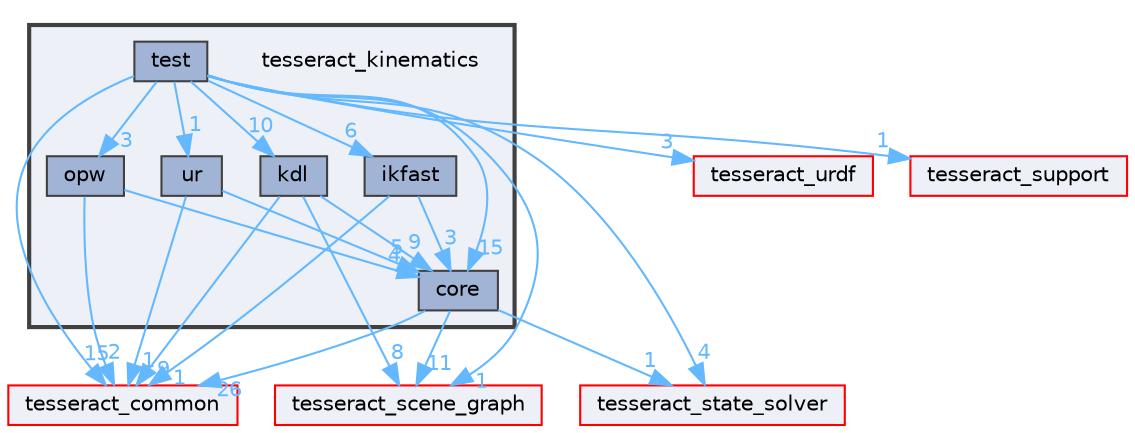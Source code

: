 digraph "tesseract_kinematics"
{
 // LATEX_PDF_SIZE
  bgcolor="transparent";
  edge [fontname=Helvetica,fontsize=10,labelfontname=Helvetica,labelfontsize=10];
  node [fontname=Helvetica,fontsize=10,shape=box,height=0.2,width=0.4];
  compound=true
  subgraph clusterdir_294055a49f38394d49b8311f78ecb93d {
    graph [ bgcolor="#edf0f7", pencolor="grey25", label="", fontname=Helvetica,fontsize=10 style="filled,bold", URL="dir_294055a49f38394d49b8311f78ecb93d.html",tooltip=""]
    dir_294055a49f38394d49b8311f78ecb93d [shape=plaintext, label="tesseract_kinematics"];
  dir_c514f902ec1d4c8561ea53d834486b22 [label="core", fillcolor="#a2b4d6", color="grey25", style="filled", URL="dir_c514f902ec1d4c8561ea53d834486b22.html",tooltip=""];
  dir_5dae7b83fff15051c20dd2ca07684918 [label="ikfast", fillcolor="#a2b4d6", color="grey25", style="filled", URL="dir_5dae7b83fff15051c20dd2ca07684918.html",tooltip=""];
  dir_ee8bb2d13bac4e23e873d6dd1226b70c [label="kdl", fillcolor="#a2b4d6", color="grey25", style="filled", URL="dir_ee8bb2d13bac4e23e873d6dd1226b70c.html",tooltip=""];
  dir_a43fb9b72f9160a89db78aa24f284791 [label="opw", fillcolor="#a2b4d6", color="grey25", style="filled", URL="dir_a43fb9b72f9160a89db78aa24f284791.html",tooltip=""];
  dir_46f537e945f8f3a3813a9c0d19f25c71 [label="test", fillcolor="#a2b4d6", color="grey25", style="filled", URL="dir_46f537e945f8f3a3813a9c0d19f25c71.html",tooltip=""];
  dir_f715cf4b462734036193cf25e89156dd [label="ur", fillcolor="#a2b4d6", color="grey25", style="filled", URL="dir_f715cf4b462734036193cf25e89156dd.html",tooltip=""];
  }
  dir_80ecf6fe8b2ccd2d6af6fe314205f076 [label="tesseract_scene_graph", fillcolor="#edf0f7", color="red", style="filled", URL="dir_80ecf6fe8b2ccd2d6af6fe314205f076.html",tooltip=""];
  dir_8430b83f3af685b4c96d298a32e9aa37 [label="tesseract_common", fillcolor="#edf0f7", color="red", style="filled", URL="dir_8430b83f3af685b4c96d298a32e9aa37.html",tooltip=""];
  dir_f9fd38abb6852090848a9f28804f693c [label="tesseract_state_solver", fillcolor="#edf0f7", color="red", style="filled", URL="dir_f9fd38abb6852090848a9f28804f693c.html",tooltip=""];
  dir_73dd8f3c3376cfb32596795362fe062b [label="tesseract_urdf", fillcolor="#edf0f7", color="red", style="filled", URL="dir_73dd8f3c3376cfb32596795362fe062b.html",tooltip=""];
  dir_da909b66eb41dea5cfc6351b8c562363 [label="tesseract_support", fillcolor="#edf0f7", color="red", style="filled", URL="dir_da909b66eb41dea5cfc6351b8c562363.html",tooltip=""];
  dir_c514f902ec1d4c8561ea53d834486b22->dir_8430b83f3af685b4c96d298a32e9aa37 [headlabel="26", labeldistance=1.5 headhref="dir_000009_000075.html" color="steelblue1" fontcolor="steelblue1"];
  dir_c514f902ec1d4c8561ea53d834486b22->dir_80ecf6fe8b2ccd2d6af6fe314205f076 [headlabel="11", labeldistance=1.5 headhref="dir_000009_000087.html" color="steelblue1" fontcolor="steelblue1"];
  dir_c514f902ec1d4c8561ea53d834486b22->dir_f9fd38abb6852090848a9f28804f693c [headlabel="1", labeldistance=1.5 headhref="dir_000009_000091.html" color="steelblue1" fontcolor="steelblue1"];
  dir_5dae7b83fff15051c20dd2ca07684918->dir_c514f902ec1d4c8561ea53d834486b22 [headlabel="3", labeldistance=1.5 headhref="dir_000022_000009.html" color="steelblue1" fontcolor="steelblue1"];
  dir_5dae7b83fff15051c20dd2ca07684918->dir_8430b83f3af685b4c96d298a32e9aa37 [headlabel="1", labeldistance=1.5 headhref="dir_000022_000075.html" color="steelblue1" fontcolor="steelblue1"];
  dir_ee8bb2d13bac4e23e873d6dd1226b70c->dir_c514f902ec1d4c8561ea53d834486b22 [headlabel="9", labeldistance=1.5 headhref="dir_000045_000009.html" color="steelblue1" fontcolor="steelblue1"];
  dir_ee8bb2d13bac4e23e873d6dd1226b70c->dir_8430b83f3af685b4c96d298a32e9aa37 [headlabel="9", labeldistance=1.5 headhref="dir_000045_000075.html" color="steelblue1" fontcolor="steelblue1"];
  dir_ee8bb2d13bac4e23e873d6dd1226b70c->dir_80ecf6fe8b2ccd2d6af6fe314205f076 [headlabel="8", labeldistance=1.5 headhref="dir_000045_000087.html" color="steelblue1" fontcolor="steelblue1"];
  dir_a43fb9b72f9160a89db78aa24f284791->dir_c514f902ec1d4c8561ea53d834486b22 [headlabel="4", labeldistance=1.5 headhref="dir_000051_000009.html" color="steelblue1" fontcolor="steelblue1"];
  dir_a43fb9b72f9160a89db78aa24f284791->dir_8430b83f3af685b4c96d298a32e9aa37 [headlabel="2", labeldistance=1.5 headhref="dir_000051_000075.html" color="steelblue1" fontcolor="steelblue1"];
  dir_46f537e945f8f3a3813a9c0d19f25c71->dir_5dae7b83fff15051c20dd2ca07684918 [headlabel="6", labeldistance=1.5 headhref="dir_000103_000022.html" color="steelblue1" fontcolor="steelblue1"];
  dir_46f537e945f8f3a3813a9c0d19f25c71->dir_73dd8f3c3376cfb32596795362fe062b [headlabel="3", labeldistance=1.5 headhref="dir_000103_000095.html" color="steelblue1" fontcolor="steelblue1"];
  dir_46f537e945f8f3a3813a9c0d19f25c71->dir_80ecf6fe8b2ccd2d6af6fe314205f076 [headlabel="1", labeldistance=1.5 headhref="dir_000103_000087.html" color="steelblue1" fontcolor="steelblue1"];
  dir_46f537e945f8f3a3813a9c0d19f25c71->dir_8430b83f3af685b4c96d298a32e9aa37 [headlabel="15", labeldistance=1.5 headhref="dir_000103_000075.html" color="steelblue1" fontcolor="steelblue1"];
  dir_46f537e945f8f3a3813a9c0d19f25c71->dir_a43fb9b72f9160a89db78aa24f284791 [headlabel="3", labeldistance=1.5 headhref="dir_000103_000051.html" color="steelblue1" fontcolor="steelblue1"];
  dir_46f537e945f8f3a3813a9c0d19f25c71->dir_c514f902ec1d4c8561ea53d834486b22 [headlabel="15", labeldistance=1.5 headhref="dir_000103_000009.html" color="steelblue1" fontcolor="steelblue1"];
  dir_46f537e945f8f3a3813a9c0d19f25c71->dir_da909b66eb41dea5cfc6351b8c562363 [headlabel="1", labeldistance=1.5 headhref="dir_000103_000093.html" color="steelblue1" fontcolor="steelblue1"];
  dir_46f537e945f8f3a3813a9c0d19f25c71->dir_ee8bb2d13bac4e23e873d6dd1226b70c [headlabel="10", labeldistance=1.5 headhref="dir_000103_000045.html" color="steelblue1" fontcolor="steelblue1"];
  dir_46f537e945f8f3a3813a9c0d19f25c71->dir_f715cf4b462734036193cf25e89156dd [headlabel="1", labeldistance=1.5 headhref="dir_000103_000111.html" color="steelblue1" fontcolor="steelblue1"];
  dir_46f537e945f8f3a3813a9c0d19f25c71->dir_f9fd38abb6852090848a9f28804f693c [headlabel="4", labeldistance=1.5 headhref="dir_000103_000091.html" color="steelblue1" fontcolor="steelblue1"];
  dir_f715cf4b462734036193cf25e89156dd->dir_8430b83f3af685b4c96d298a32e9aa37 [headlabel="1", labeldistance=1.5 headhref="dir_000111_000075.html" color="steelblue1" fontcolor="steelblue1"];
  dir_f715cf4b462734036193cf25e89156dd->dir_c514f902ec1d4c8561ea53d834486b22 [headlabel="5", labeldistance=1.5 headhref="dir_000111_000009.html" color="steelblue1" fontcolor="steelblue1"];
}

